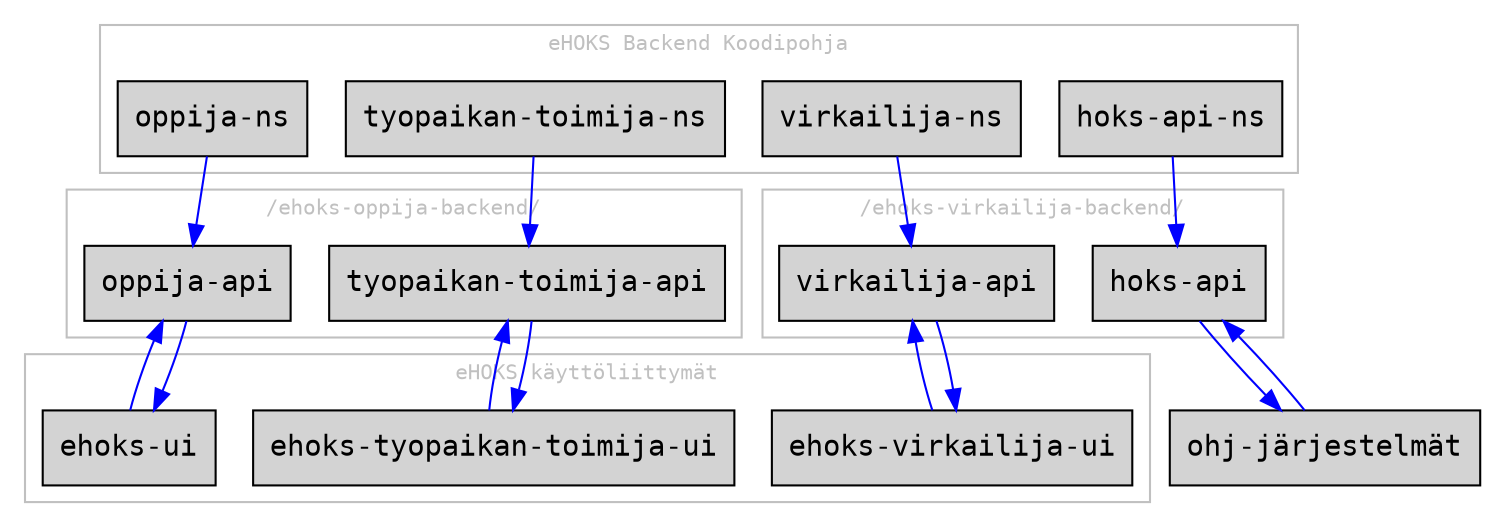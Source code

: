 digraph{
  graph [fontname = "monospace", fontsize="10", color="grey", fontcolor="grey"];
  node [fontname = "monospace", shape="box", style="filled"];
  edge [fontname = "monospace", color="blue", fontcolor="blue",fontsize="10"];

  subgraph clusterKoodipohja {
    label="eHOKS Backend Koodipohja"
    "virkailija-ns"
    "oppija-ns"
    "tyopaikan-toimija-ns"
    "hoks-api-ns"
  }

  subgraph clusterVirkailijaApi {
    label="/ehoks-virkailija-backend/"
    "virkailija-api"
    "virkailija-ns"
    "hoks-api"
  }

  subgraph clusterJulkinenApi {
    label="/ehoks-oppija-backend/"
    "oppija-api"
    "tyopaikan-toimija-api"
  }

  subgraph clusterEhoksUI {
   label="eHOKS käyttöliittymät"
   "ehoks-ui"
   "ehoks-virkailija-ui"
   "ehoks-tyopaikan-toimija-ui"
  }

  "virkailija-ns" -> "virkailija-api"
  "oppija-ns" -> "oppija-api"
  "tyopaikan-toimija-ns" -> "tyopaikan-toimija-api"
  "hoks-api-ns" -> "hoks-api"


  "hoks-api" -> "ohj-järjestelmät"
  "ohj-järjestelmät" -> "hoks-api"
  "oppija-api" -> "ehoks-ui"
  "ehoks-ui" -> "oppija-api"
  "virkailija-api" -> "ehoks-virkailija-ui"
  "ehoks-virkailija-ui" -> "virkailija-api"
  "tyopaikan-toimija-api" -> "ehoks-tyopaikan-toimija-ui"
  "ehoks-tyopaikan-toimija-ui" -> "tyopaikan-toimija-api"
/*
  "user" -> "app"
  "app" -> "provider-backend"
  "provider-backend" -> "public-api"[label="x-auth-token=API_KEY"]
  "public-api" -> "state-service" [label=" get thing\nlocation"]
  "public-api" -> "resource-service" [label=" get user,"]
  "resource-service" -> "RDS" [dir="both", label="read/write\nnon-transient\nresources"]
  "koodipohja" -> "admin-gui"[label="manage users"]
  "koodipohja" -> "provider-developer"[label="issue api key"]
  "admin-gui" -> "admin-api"
  "admin-api" -> "resource-service"[label="add users"]
  "IOT Gateway" -> "Kinesis"
  "Kinesis" -> "DynamoDB" [label="upsert \nthing state"]
  "state-service" -> "DynamoDB" [label="read \nthing state"]
  "thing" -> "IOT Gateway" [ label="thing\ntelematics\nstream" ]
*/
}